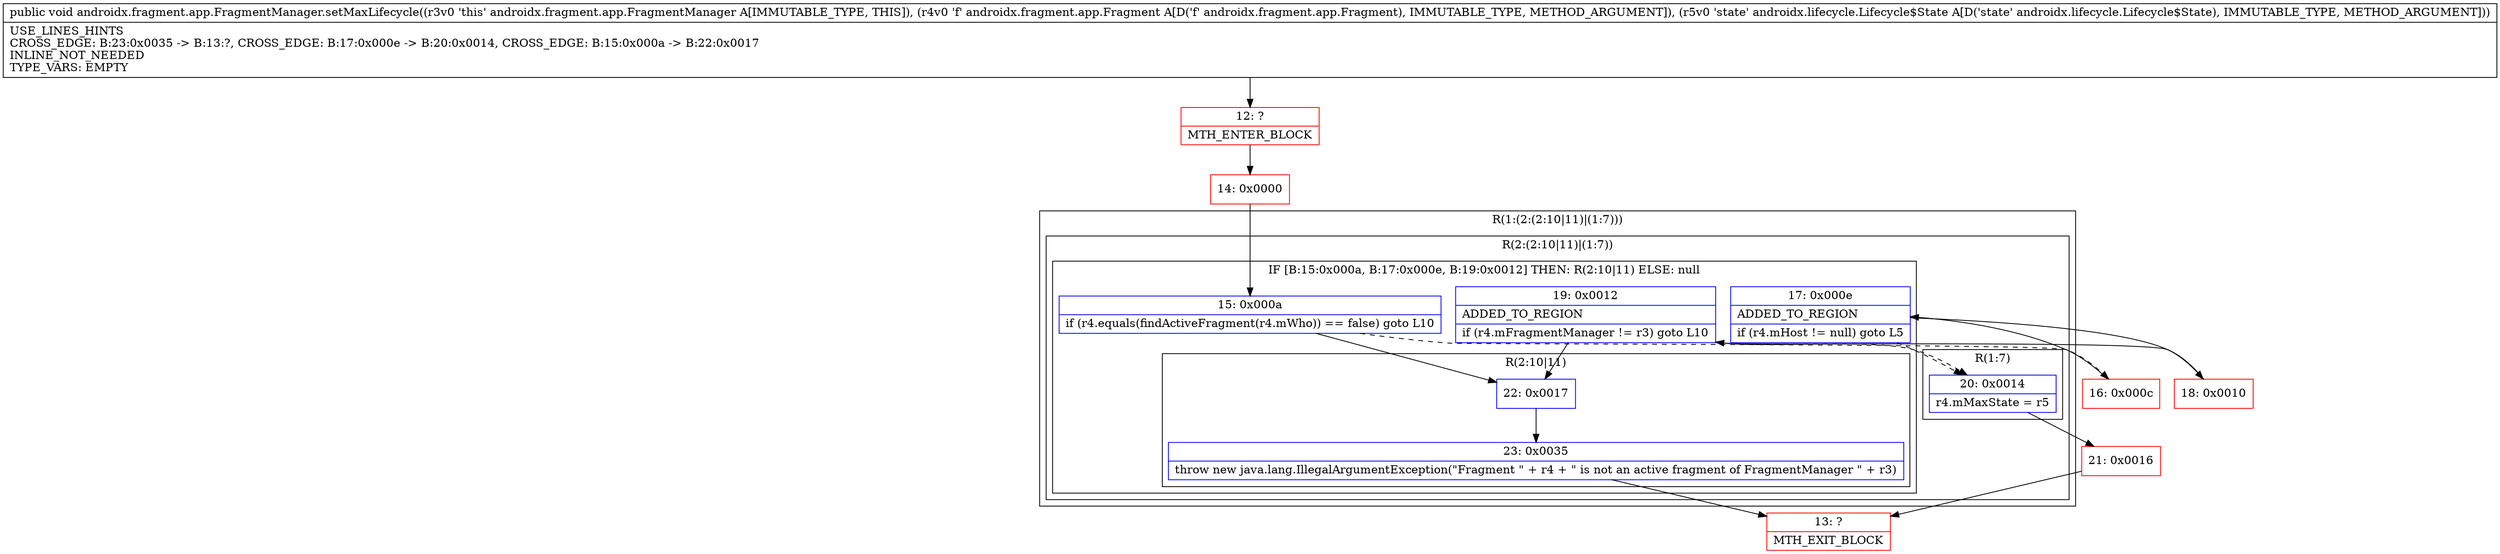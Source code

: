 digraph "CFG forandroidx.fragment.app.FragmentManager.setMaxLifecycle(Landroidx\/fragment\/app\/Fragment;Landroidx\/lifecycle\/Lifecycle$State;)V" {
subgraph cluster_Region_1273422404 {
label = "R(1:(2:(2:10|11)|(1:7)))";
node [shape=record,color=blue];
subgraph cluster_Region_142088031 {
label = "R(2:(2:10|11)|(1:7))";
node [shape=record,color=blue];
subgraph cluster_IfRegion_1786855581 {
label = "IF [B:15:0x000a, B:17:0x000e, B:19:0x0012] THEN: R(2:10|11) ELSE: null";
node [shape=record,color=blue];
Node_15 [shape=record,label="{15\:\ 0x000a|if (r4.equals(findActiveFragment(r4.mWho)) == false) goto L10\l}"];
Node_17 [shape=record,label="{17\:\ 0x000e|ADDED_TO_REGION\l|if (r4.mHost != null) goto L5\l}"];
Node_19 [shape=record,label="{19\:\ 0x0012|ADDED_TO_REGION\l|if (r4.mFragmentManager != r3) goto L10\l}"];
subgraph cluster_Region_201621333 {
label = "R(2:10|11)";
node [shape=record,color=blue];
Node_22 [shape=record,label="{22\:\ 0x0017}"];
Node_23 [shape=record,label="{23\:\ 0x0035|throw new java.lang.IllegalArgumentException(\"Fragment \" + r4 + \" is not an active fragment of FragmentManager \" + r3)\l}"];
}
}
subgraph cluster_Region_1879857235 {
label = "R(1:7)";
node [shape=record,color=blue];
Node_20 [shape=record,label="{20\:\ 0x0014|r4.mMaxState = r5\l}"];
}
}
}
Node_12 [shape=record,color=red,label="{12\:\ ?|MTH_ENTER_BLOCK\l}"];
Node_14 [shape=record,color=red,label="{14\:\ 0x0000}"];
Node_16 [shape=record,color=red,label="{16\:\ 0x000c}"];
Node_18 [shape=record,color=red,label="{18\:\ 0x0010}"];
Node_21 [shape=record,color=red,label="{21\:\ 0x0016}"];
Node_13 [shape=record,color=red,label="{13\:\ ?|MTH_EXIT_BLOCK\l}"];
MethodNode[shape=record,label="{public void androidx.fragment.app.FragmentManager.setMaxLifecycle((r3v0 'this' androidx.fragment.app.FragmentManager A[IMMUTABLE_TYPE, THIS]), (r4v0 'f' androidx.fragment.app.Fragment A[D('f' androidx.fragment.app.Fragment), IMMUTABLE_TYPE, METHOD_ARGUMENT]), (r5v0 'state' androidx.lifecycle.Lifecycle$State A[D('state' androidx.lifecycle.Lifecycle$State), IMMUTABLE_TYPE, METHOD_ARGUMENT]))  | USE_LINES_HINTS\lCROSS_EDGE: B:23:0x0035 \-\> B:13:?, CROSS_EDGE: B:17:0x000e \-\> B:20:0x0014, CROSS_EDGE: B:15:0x000a \-\> B:22:0x0017\lINLINE_NOT_NEEDED\lTYPE_VARS: EMPTY\l}"];
MethodNode -> Node_12;Node_15 -> Node_16[style=dashed];
Node_15 -> Node_22;
Node_17 -> Node_18;
Node_17 -> Node_20[style=dashed];
Node_19 -> Node_20[style=dashed];
Node_19 -> Node_22;
Node_22 -> Node_23;
Node_23 -> Node_13;
Node_20 -> Node_21;
Node_12 -> Node_14;
Node_14 -> Node_15;
Node_16 -> Node_17;
Node_18 -> Node_19;
Node_21 -> Node_13;
}

